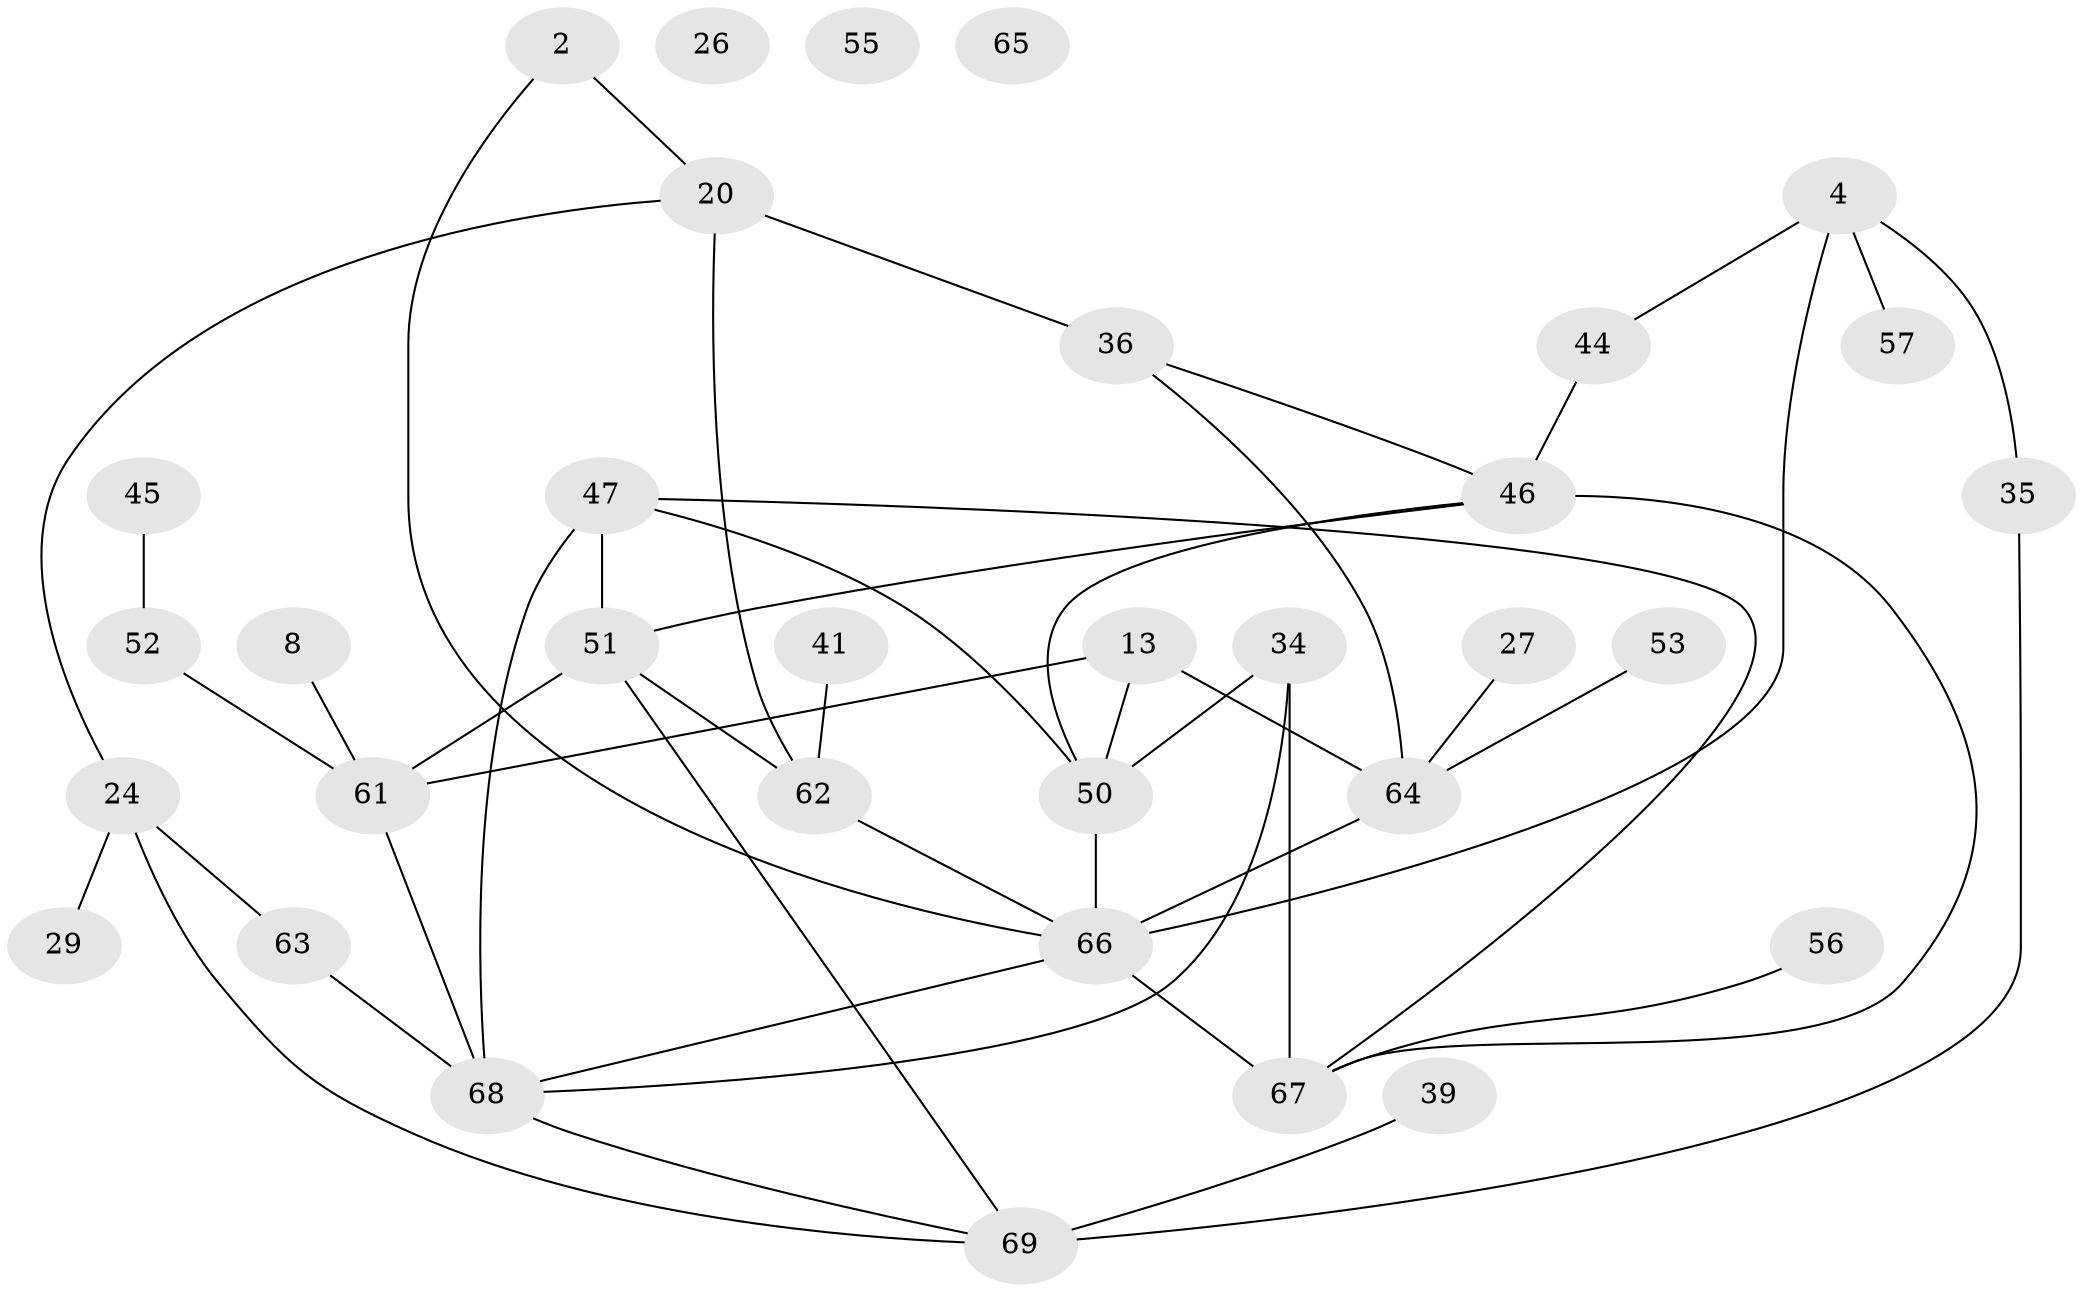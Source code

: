 // original degree distribution, {2: 0.2608695652173913, 5: 0.057971014492753624, 4: 0.21739130434782608, 1: 0.14492753623188406, 3: 0.2463768115942029, 7: 0.014492753623188406, 0: 0.043478260869565216, 6: 0.014492753623188406}
// Generated by graph-tools (version 1.1) at 2025/38/03/09/25 04:38:52]
// undirected, 34 vertices, 48 edges
graph export_dot {
graph [start="1"]
  node [color=gray90,style=filled];
  2;
  4;
  8;
  13;
  20 [super="+14"];
  24 [super="+1"];
  26;
  27;
  29;
  34 [super="+12+28"];
  35;
  36;
  39;
  41;
  44;
  45;
  46 [super="+37"];
  47;
  50 [super="+30+18+21"];
  51;
  52;
  53;
  55;
  56;
  57;
  61 [super="+17+58"];
  62 [super="+38"];
  63;
  64 [super="+54+60+59"];
  65;
  66 [super="+15+43+32"];
  67 [super="+48"];
  68 [super="+31+49"];
  69 [super="+6"];
  2 -- 20;
  2 -- 66;
  4 -- 35;
  4 -- 44;
  4 -- 57;
  4 -- 66;
  8 -- 61;
  13 -- 61 [weight=3];
  13 -- 50;
  13 -- 64 [weight=3];
  20 -- 36 [weight=2];
  20 -- 24;
  20 -- 62;
  24 -- 29;
  24 -- 63;
  24 -- 69;
  27 -- 64;
  34 -- 68 [weight=2];
  34 -- 50;
  34 -- 67 [weight=2];
  35 -- 69;
  36 -- 46;
  36 -- 64;
  39 -- 69 [weight=2];
  41 -- 62;
  44 -- 46;
  45 -- 52;
  46 -- 51 [weight=2];
  46 -- 50;
  46 -- 67;
  47 -- 51;
  47 -- 68;
  47 -- 50;
  47 -- 67;
  50 -- 66;
  51 -- 62;
  51 -- 69;
  51 -- 61;
  52 -- 61;
  53 -- 64;
  56 -- 67;
  61 -- 68;
  62 -- 66;
  63 -- 68;
  64 -- 66 [weight=3];
  66 -- 67 [weight=2];
  66 -- 68;
  68 -- 69;
}
